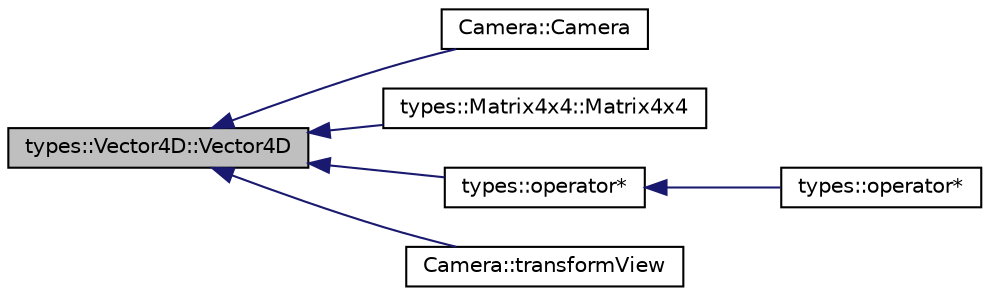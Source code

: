 digraph "types::Vector4D::Vector4D"
{
  edge [fontname="Helvetica",fontsize="10",labelfontname="Helvetica",labelfontsize="10"];
  node [fontname="Helvetica",fontsize="10",shape=record];
  rankdir="LR";
  Node1 [label="types::Vector4D::Vector4D",height=0.2,width=0.4,color="black", fillcolor="grey75", style="filled", fontcolor="black"];
  Node1 -> Node2 [dir="back",color="midnightblue",fontsize="10",style="solid",fontname="Helvetica"];
  Node2 [label="Camera::Camera",height=0.2,width=0.4,color="black", fillcolor="white", style="filled",URL="$class_camera.html#a01f94c3543f56ede7af49dc778f19331"];
  Node1 -> Node3 [dir="back",color="midnightblue",fontsize="10",style="solid",fontname="Helvetica"];
  Node3 [label="types::Matrix4x4::Matrix4x4",height=0.2,width=0.4,color="black", fillcolor="white", style="filled",URL="$structtypes_1_1_matrix4x4.html#a991b7593e377c5d0597e9d873b606dbb"];
  Node1 -> Node4 [dir="back",color="midnightblue",fontsize="10",style="solid",fontname="Helvetica"];
  Node4 [label="types::operator*",height=0.2,width=0.4,color="black", fillcolor="white", style="filled",URL="$namespacetypes.html#ac99fc0911ec065e97201c1c76d4cf2ba",tooltip="An overridden multiplication operator for matrix * vector calculations. "];
  Node4 -> Node5 [dir="back",color="midnightblue",fontsize="10",style="solid",fontname="Helvetica"];
  Node5 [label="types::operator*",height=0.2,width=0.4,color="black", fillcolor="white", style="filled",URL="$namespacetypes.html#a45f7e10e6d67b2b7a61988bdec802f7f",tooltip="An overridden multiplication operator for matrix multiplication. "];
  Node1 -> Node6 [dir="back",color="midnightblue",fontsize="10",style="solid",fontname="Helvetica"];
  Node6 [label="Camera::transformView",height=0.2,width=0.4,color="black", fillcolor="white", style="filled",URL="$class_camera.html#a07a02bc4c1c98952f55320133f3021f9"];
}
